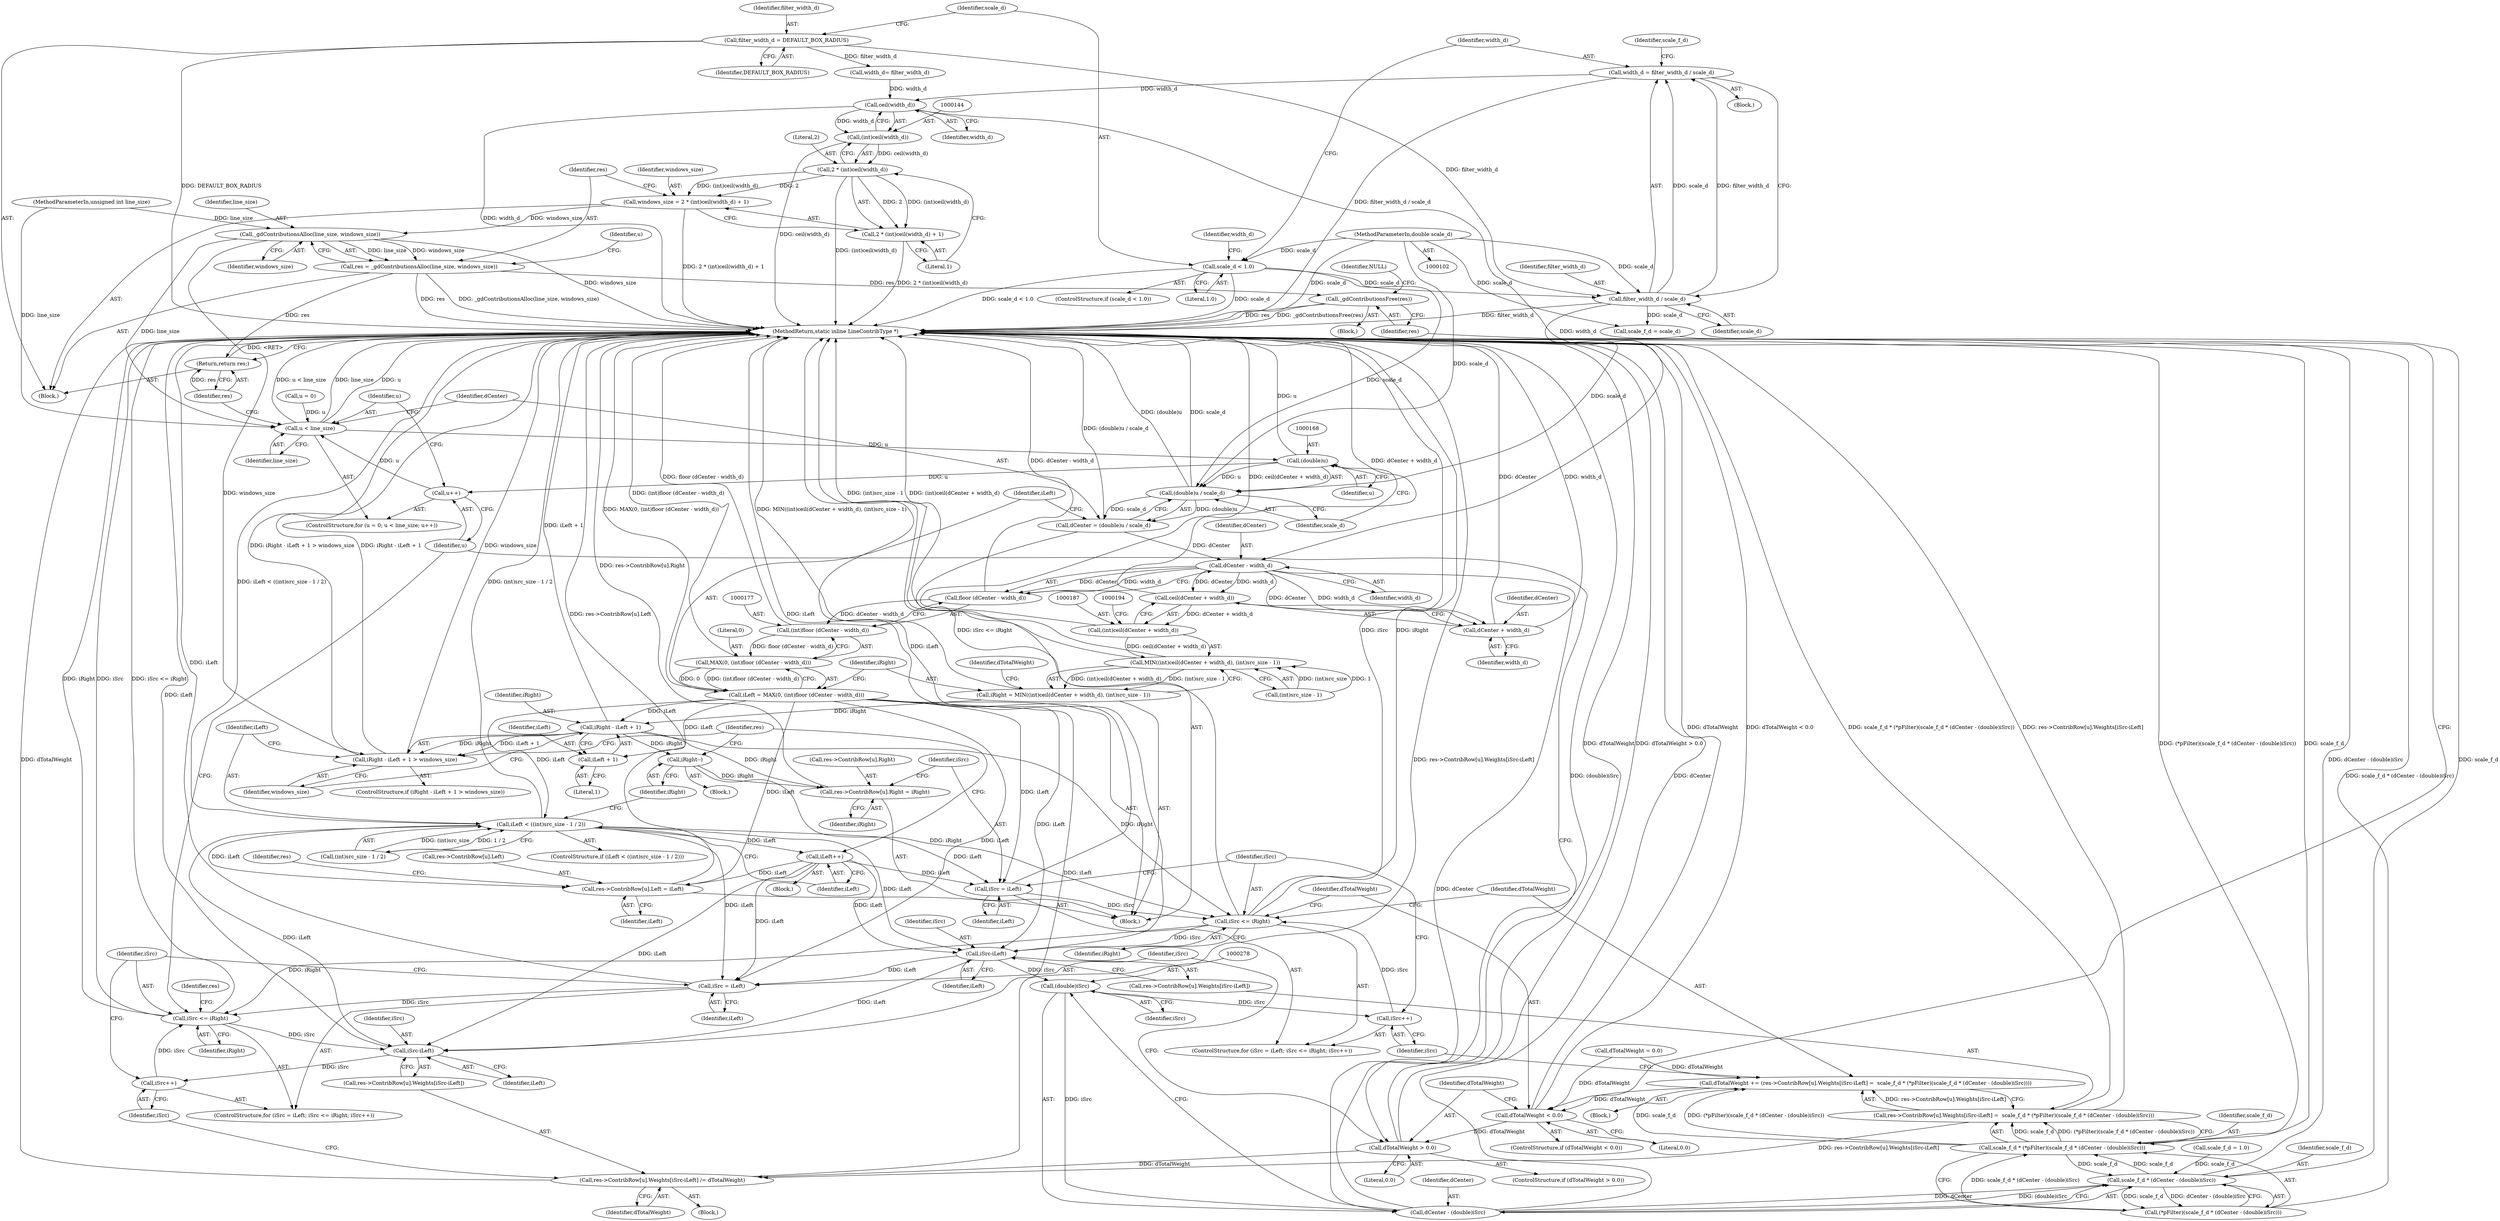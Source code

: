 digraph "0_libgd_7a1aac3343af85b4af4df5f8844946eaa27394ab?w=1@integer" {
"1000125" [label="(Call,width_d = filter_width_d / scale_d)"];
"1000127" [label="(Call,filter_width_d / scale_d)"];
"1000114" [label="(Call,filter_width_d = DEFAULT_BOX_RADIUS)"];
"1000121" [label="(Call,scale_d < 1.0)"];
"1000105" [label="(MethodParameterIn,double scale_d)"];
"1000145" [label="(Call,ceil(width_d))"];
"1000143" [label="(Call,(int)ceil(width_d))"];
"1000141" [label="(Call,2 * (int)ceil(width_d))"];
"1000138" [label="(Call,windows_size = 2 * (int)ceil(width_d) + 1)"];
"1000150" [label="(Call,_gdContributionsAlloc(line_size, windows_size))"];
"1000148" [label="(Call,res = _gdContributionsAlloc(line_size, windows_size))"];
"1000285" [label="(Call,_gdContributionsFree(res))"];
"1000317" [label="(Return,return res;)"];
"1000157" [label="(Call,u < line_size)"];
"1000167" [label="(Call,(double)u)"];
"1000160" [label="(Call,u++)"];
"1000166" [label="(Call,(double)u / scale_d)"];
"1000164" [label="(Call,dCenter = (double)u / scale_d)"];
"1000179" [label="(Call,dCenter - width_d)"];
"1000178" [label="(Call,floor (dCenter - width_d))"];
"1000176" [label="(Call,(int)floor (dCenter - width_d))"];
"1000174" [label="(Call,MAX(0, (int)floor (dCenter - width_d)))"];
"1000172" [label="(Call,iLeft = MAX(0, (int)floor (dCenter - width_d)))"];
"1000204" [label="(Call,iRight - iLeft + 1)"];
"1000203" [label="(Call,iRight - iLeft + 1 > windows_size)"];
"1000226" [label="(Call,iRight--)"];
"1000237" [label="(Call,res->ContribRow[u].Right = iRight)"];
"1000250" [label="(Call,iSrc <= iRight)"];
"1000267" [label="(Call,iSrc-iLeft)"];
"1000277" [label="(Call,(double)iSrc)"];
"1000253" [label="(Call,iSrc++)"];
"1000275" [label="(Call,dCenter - (double)iSrc)"];
"1000273" [label="(Call,scale_f_d * (dCenter - (double)iSrc))"];
"1000270" [label="(Call,scale_f_d * (*pFilter)(scale_f_d * (dCenter - (double)iSrc)))"];
"1000256" [label="(Call,dTotalWeight += (res->ContribRow[u].Weights[iSrc-iLeft] =  scale_f_d * (*pFilter)(scale_f_d * (dCenter - (double)iSrc))))"];
"1000281" [label="(Call,dTotalWeight < 0.0)"];
"1000290" [label="(Call,dTotalWeight > 0.0)"];
"1000304" [label="(Call,res->ContribRow[u].Weights[iSrc-iLeft] /= dTotalWeight)"];
"1000258" [label="(Call,res->ContribRow[u].Weights[iSrc-iLeft] =  scale_f_d * (*pFilter)(scale_f_d * (dCenter - (double)iSrc)))"];
"1000272" [label="(Call,(*pFilter)(scale_f_d * (dCenter - (double)iSrc)))"];
"1000295" [label="(Call,iSrc = iLeft)"];
"1000298" [label="(Call,iSrc <= iRight)"];
"1000313" [label="(Call,iSrc-iLeft)"];
"1000301" [label="(Call,iSrc++)"];
"1000206" [label="(Call,iLeft + 1)"];
"1000212" [label="(Call,iLeft < ((int)src_size - 1 / 2))"];
"1000222" [label="(Call,iLeft++)"];
"1000228" [label="(Call,res->ContribRow[u].Left = iLeft)"];
"1000247" [label="(Call,iSrc = iLeft)"];
"1000188" [label="(Call,ceil(dCenter + width_d))"];
"1000186" [label="(Call,(int)ceil(dCenter + width_d))"];
"1000185" [label="(Call,MIN((int)ceil(dCenter + width_d), (int)src_size - 1))"];
"1000183" [label="(Call,iRight = MIN((int)ceil(dCenter + width_d), (int)src_size - 1))"];
"1000189" [label="(Call,dCenter + width_d)"];
"1000140" [label="(Call,2 * (int)ceil(width_d) + 1)"];
"1000227" [label="(Identifier,iRight)"];
"1000204" [label="(Call,iRight - iLeft + 1)"];
"1000283" [label="(Literal,0.0)"];
"1000124" [label="(Block,)"];
"1000241" [label="(Identifier,res)"];
"1000226" [label="(Call,iRight--)"];
"1000275" [label="(Call,dCenter - (double)iSrc)"];
"1000279" [label="(Identifier,iSrc)"];
"1000277" [label="(Call,(double)iSrc)"];
"1000252" [label="(Identifier,iRight)"];
"1000203" [label="(Call,iRight - iLeft + 1 > windows_size)"];
"1000166" [label="(Call,(double)u / scale_d)"];
"1000257" [label="(Identifier,dTotalWeight)"];
"1000250" [label="(Call,iSrc <= iRight)"];
"1000129" [label="(Identifier,scale_d)"];
"1000272" [label="(Call,(*pFilter)(scale_f_d * (dCenter - (double)iSrc)))"];
"1000127" [label="(Call,filter_width_d / scale_d)"];
"1000183" [label="(Call,iRight = MIN((int)ceil(dCenter + width_d), (int)src_size - 1))"];
"1000302" [label="(Identifier,iSrc)"];
"1000213" [label="(Identifier,iLeft)"];
"1000301" [label="(Call,iSrc++)"];
"1000135" [label="(Call,width_d= filter_width_d)"];
"1000139" [label="(Identifier,windows_size)"];
"1000175" [label="(Literal,0)"];
"1000298" [label="(Call,iSrc <= iRight)"];
"1000180" [label="(Identifier,dCenter)"];
"1000297" [label="(Identifier,iLeft)"];
"1000268" [label="(Identifier,iSrc)"];
"1000225" [label="(Block,)"];
"1000188" [label="(Call,ceil(dCenter + width_d))"];
"1000172" [label="(Call,iLeft = MAX(0, (int)floor (dCenter - width_d)))"];
"1000246" [label="(ControlStructure,for (iSrc = iLeft; iSrc <= iRight; iSrc++))"];
"1000179" [label="(Call,dCenter - width_d)"];
"1000181" [label="(Identifier,width_d)"];
"1000131" [label="(Identifier,scale_f_d)"];
"1000222" [label="(Call,iLeft++)"];
"1000270" [label="(Call,scale_f_d * (*pFilter)(scale_f_d * (dCenter - (double)iSrc)))"];
"1000316" [label="(Identifier,dTotalWeight)"];
"1000185" [label="(Call,MIN((int)ceil(dCenter + width_d), (int)src_size - 1))"];
"1000199" [label="(Identifier,dTotalWeight)"];
"1000165" [label="(Identifier,dCenter)"];
"1000209" [label="(Identifier,windows_size)"];
"1000116" [label="(Identifier,DEFAULT_BOX_RADIUS)"];
"1000173" [label="(Identifier,iLeft)"];
"1000258" [label="(Call,res->ContribRow[u].Weights[iSrc-iLeft] =  scale_f_d * (*pFilter)(scale_f_d * (dCenter - (double)iSrc)))"];
"1000299" [label="(Identifier,iSrc)"];
"1000123" [label="(Literal,1.0)"];
"1000286" [label="(Identifier,res)"];
"1000152" [label="(Identifier,windows_size)"];
"1000253" [label="(Call,iSrc++)"];
"1000115" [label="(Identifier,filter_width_d)"];
"1000212" [label="(Call,iLeft < ((int)src_size - 1 / 2))"];
"1000159" [label="(Identifier,line_size)"];
"1000198" [label="(Call,dTotalWeight = 0.0)"];
"1000120" [label="(ControlStructure,if (scale_d < 1.0))"];
"1000140" [label="(Call,2 * (int)ceil(width_d) + 1)"];
"1000105" [label="(MethodParameterIn,double scale_d)"];
"1000162" [label="(Block,)"];
"1000191" [label="(Identifier,width_d)"];
"1000138" [label="(Call,windows_size = 2 * (int)ceil(width_d) + 1)"];
"1000157" [label="(Call,u < line_size)"];
"1000229" [label="(Call,res->ContribRow[u].Left)"];
"1000259" [label="(Call,res->ContribRow[u].Weights[iSrc-iLeft])"];
"1000189" [label="(Call,dCenter + width_d)"];
"1000107" [label="(Block,)"];
"1000284" [label="(Block,)"];
"1000245" [label="(Identifier,iRight)"];
"1000282" [label="(Identifier,dTotalWeight)"];
"1000148" [label="(Call,res = _gdContributionsAlloc(line_size, windows_size))"];
"1000228" [label="(Call,res->ContribRow[u].Left = iLeft)"];
"1000153" [label="(ControlStructure,for (u = 0; u < line_size; u++))"];
"1000300" [label="(Identifier,iRight)"];
"1000303" [label="(Block,)"];
"1000232" [label="(Identifier,res)"];
"1000154" [label="(Call,u = 0)"];
"1000305" [label="(Call,res->ContribRow[u].Weights[iSrc-iLeft])"];
"1000151" [label="(Identifier,line_size)"];
"1000169" [label="(Identifier,u)"];
"1000143" [label="(Call,(int)ceil(width_d))"];
"1000190" [label="(Identifier,dCenter)"];
"1000161" [label="(Identifier,u)"];
"1000267" [label="(Call,iSrc-iLeft)"];
"1000254" [label="(Identifier,iSrc)"];
"1000114" [label="(Call,filter_width_d = DEFAULT_BOX_RADIUS)"];
"1000285" [label="(Call,_gdContributionsFree(res))"];
"1000291" [label="(Identifier,dTotalWeight)"];
"1000141" [label="(Call,2 * (int)ceil(width_d))"];
"1000186" [label="(Call,(int)ceil(dCenter + width_d))"];
"1000184" [label="(Identifier,iRight)"];
"1000309" [label="(Identifier,res)"];
"1000155" [label="(Identifier,u)"];
"1000314" [label="(Identifier,iSrc)"];
"1000142" [label="(Literal,2)"];
"1000292" [label="(Literal,0.0)"];
"1000110" [label="(Call,scale_f_d = 1.0)"];
"1000269" [label="(Identifier,iLeft)"];
"1000315" [label="(Identifier,iLeft)"];
"1000211" [label="(ControlStructure,if (iLeft < ((int)src_size - 1 / 2)))"];
"1000126" [label="(Identifier,width_d)"];
"1000248" [label="(Identifier,iSrc)"];
"1000318" [label="(Identifier,res)"];
"1000176" [label="(Call,(int)floor (dCenter - width_d))"];
"1000170" [label="(Identifier,scale_d)"];
"1000146" [label="(Identifier,width_d)"];
"1000121" [label="(Call,scale_d < 1.0)"];
"1000290" [label="(Call,dTotalWeight > 0.0)"];
"1000158" [label="(Identifier,u)"];
"1000271" [label="(Identifier,scale_f_d)"];
"1000149" [label="(Identifier,res)"];
"1000238" [label="(Call,res->ContribRow[u].Right)"];
"1000223" [label="(Identifier,iLeft)"];
"1000304" [label="(Call,res->ContribRow[u].Weights[iSrc-iLeft] /= dTotalWeight)"];
"1000122" [label="(Identifier,scale_d)"];
"1000147" [label="(Literal,1)"];
"1000276" [label="(Identifier,dCenter)"];
"1000207" [label="(Identifier,iLeft)"];
"1000255" [label="(Block,)"];
"1000294" [label="(ControlStructure,for (iSrc = iLeft; iSrc <= iRight; iSrc++))"];
"1000288" [label="(Identifier,NULL)"];
"1000192" [label="(Call,(int)src_size - 1)"];
"1000289" [label="(ControlStructure,if (dTotalWeight > 0.0))"];
"1000280" [label="(ControlStructure,if (dTotalWeight < 0.0))"];
"1000128" [label="(Identifier,filter_width_d)"];
"1000150" [label="(Call,_gdContributionsAlloc(line_size, windows_size))"];
"1000313" [label="(Call,iSrc-iLeft)"];
"1000295" [label="(Call,iSrc = iLeft)"];
"1000296" [label="(Identifier,iSrc)"];
"1000125" [label="(Call,width_d = filter_width_d / scale_d)"];
"1000247" [label="(Call,iSrc = iLeft)"];
"1000164" [label="(Call,dCenter = (double)u / scale_d)"];
"1000174" [label="(Call,MAX(0, (int)floor (dCenter - width_d)))"];
"1000251" [label="(Identifier,iSrc)"];
"1000256" [label="(Call,dTotalWeight += (res->ContribRow[u].Weights[iSrc-iLeft] =  scale_f_d * (*pFilter)(scale_f_d * (dCenter - (double)iSrc))))"];
"1000145" [label="(Call,ceil(width_d))"];
"1000214" [label="(Call,(int)src_size - 1 / 2)"];
"1000178" [label="(Call,floor (dCenter - width_d))"];
"1000130" [label="(Call,scale_f_d = scale_d)"];
"1000281" [label="(Call,dTotalWeight < 0.0)"];
"1000205" [label="(Identifier,iRight)"];
"1000236" [label="(Identifier,iLeft)"];
"1000249" [label="(Identifier,iLeft)"];
"1000103" [label="(MethodParameterIn,unsigned int line_size)"];
"1000273" [label="(Call,scale_f_d * (dCenter - (double)iSrc))"];
"1000221" [label="(Block,)"];
"1000237" [label="(Call,res->ContribRow[u].Right = iRight)"];
"1000206" [label="(Call,iLeft + 1)"];
"1000319" [label="(MethodReturn,static inline LineContribType *)"];
"1000317" [label="(Return,return res;)"];
"1000208" [label="(Literal,1)"];
"1000160" [label="(Call,u++)"];
"1000202" [label="(ControlStructure,if (iRight - iLeft + 1 > windows_size))"];
"1000167" [label="(Call,(double)u)"];
"1000274" [label="(Identifier,scale_f_d)"];
"1000136" [label="(Identifier,width_d)"];
"1000125" -> "1000124"  [label="AST: "];
"1000125" -> "1000127"  [label="CFG: "];
"1000126" -> "1000125"  [label="AST: "];
"1000127" -> "1000125"  [label="AST: "];
"1000131" -> "1000125"  [label="CFG: "];
"1000125" -> "1000319"  [label="DDG: filter_width_d / scale_d"];
"1000127" -> "1000125"  [label="DDG: filter_width_d"];
"1000127" -> "1000125"  [label="DDG: scale_d"];
"1000125" -> "1000145"  [label="DDG: width_d"];
"1000127" -> "1000129"  [label="CFG: "];
"1000128" -> "1000127"  [label="AST: "];
"1000129" -> "1000127"  [label="AST: "];
"1000127" -> "1000319"  [label="DDG: filter_width_d"];
"1000114" -> "1000127"  [label="DDG: filter_width_d"];
"1000121" -> "1000127"  [label="DDG: scale_d"];
"1000105" -> "1000127"  [label="DDG: scale_d"];
"1000127" -> "1000130"  [label="DDG: scale_d"];
"1000127" -> "1000166"  [label="DDG: scale_d"];
"1000114" -> "1000107"  [label="AST: "];
"1000114" -> "1000116"  [label="CFG: "];
"1000115" -> "1000114"  [label="AST: "];
"1000116" -> "1000114"  [label="AST: "];
"1000122" -> "1000114"  [label="CFG: "];
"1000114" -> "1000319"  [label="DDG: DEFAULT_BOX_RADIUS"];
"1000114" -> "1000135"  [label="DDG: filter_width_d"];
"1000121" -> "1000120"  [label="AST: "];
"1000121" -> "1000123"  [label="CFG: "];
"1000122" -> "1000121"  [label="AST: "];
"1000123" -> "1000121"  [label="AST: "];
"1000126" -> "1000121"  [label="CFG: "];
"1000136" -> "1000121"  [label="CFG: "];
"1000121" -> "1000319"  [label="DDG: scale_d < 1.0"];
"1000121" -> "1000319"  [label="DDG: scale_d"];
"1000105" -> "1000121"  [label="DDG: scale_d"];
"1000121" -> "1000166"  [label="DDG: scale_d"];
"1000105" -> "1000102"  [label="AST: "];
"1000105" -> "1000319"  [label="DDG: scale_d"];
"1000105" -> "1000130"  [label="DDG: scale_d"];
"1000105" -> "1000166"  [label="DDG: scale_d"];
"1000145" -> "1000143"  [label="AST: "];
"1000145" -> "1000146"  [label="CFG: "];
"1000146" -> "1000145"  [label="AST: "];
"1000143" -> "1000145"  [label="CFG: "];
"1000145" -> "1000319"  [label="DDG: width_d"];
"1000145" -> "1000143"  [label="DDG: width_d"];
"1000135" -> "1000145"  [label="DDG: width_d"];
"1000145" -> "1000179"  [label="DDG: width_d"];
"1000143" -> "1000141"  [label="AST: "];
"1000144" -> "1000143"  [label="AST: "];
"1000141" -> "1000143"  [label="CFG: "];
"1000143" -> "1000319"  [label="DDG: ceil(width_d)"];
"1000143" -> "1000141"  [label="DDG: ceil(width_d)"];
"1000141" -> "1000140"  [label="AST: "];
"1000142" -> "1000141"  [label="AST: "];
"1000147" -> "1000141"  [label="CFG: "];
"1000141" -> "1000319"  [label="DDG: (int)ceil(width_d)"];
"1000141" -> "1000138"  [label="DDG: 2"];
"1000141" -> "1000138"  [label="DDG: (int)ceil(width_d)"];
"1000141" -> "1000140"  [label="DDG: 2"];
"1000141" -> "1000140"  [label="DDG: (int)ceil(width_d)"];
"1000138" -> "1000107"  [label="AST: "];
"1000138" -> "1000140"  [label="CFG: "];
"1000139" -> "1000138"  [label="AST: "];
"1000140" -> "1000138"  [label="AST: "];
"1000149" -> "1000138"  [label="CFG: "];
"1000138" -> "1000319"  [label="DDG: 2 * (int)ceil(width_d) + 1"];
"1000138" -> "1000150"  [label="DDG: windows_size"];
"1000150" -> "1000148"  [label="AST: "];
"1000150" -> "1000152"  [label="CFG: "];
"1000151" -> "1000150"  [label="AST: "];
"1000152" -> "1000150"  [label="AST: "];
"1000148" -> "1000150"  [label="CFG: "];
"1000150" -> "1000319"  [label="DDG: windows_size"];
"1000150" -> "1000148"  [label="DDG: line_size"];
"1000150" -> "1000148"  [label="DDG: windows_size"];
"1000103" -> "1000150"  [label="DDG: line_size"];
"1000150" -> "1000157"  [label="DDG: line_size"];
"1000150" -> "1000203"  [label="DDG: windows_size"];
"1000148" -> "1000107"  [label="AST: "];
"1000149" -> "1000148"  [label="AST: "];
"1000155" -> "1000148"  [label="CFG: "];
"1000148" -> "1000319"  [label="DDG: res"];
"1000148" -> "1000319"  [label="DDG: _gdContributionsAlloc(line_size, windows_size)"];
"1000148" -> "1000285"  [label="DDG: res"];
"1000148" -> "1000317"  [label="DDG: res"];
"1000285" -> "1000284"  [label="AST: "];
"1000285" -> "1000286"  [label="CFG: "];
"1000286" -> "1000285"  [label="AST: "];
"1000288" -> "1000285"  [label="CFG: "];
"1000285" -> "1000319"  [label="DDG: res"];
"1000285" -> "1000319"  [label="DDG: _gdContributionsFree(res)"];
"1000317" -> "1000107"  [label="AST: "];
"1000317" -> "1000318"  [label="CFG: "];
"1000318" -> "1000317"  [label="AST: "];
"1000319" -> "1000317"  [label="CFG: "];
"1000317" -> "1000319"  [label="DDG: <RET>"];
"1000318" -> "1000317"  [label="DDG: res"];
"1000157" -> "1000153"  [label="AST: "];
"1000157" -> "1000159"  [label="CFG: "];
"1000158" -> "1000157"  [label="AST: "];
"1000159" -> "1000157"  [label="AST: "];
"1000165" -> "1000157"  [label="CFG: "];
"1000318" -> "1000157"  [label="CFG: "];
"1000157" -> "1000319"  [label="DDG: u < line_size"];
"1000157" -> "1000319"  [label="DDG: line_size"];
"1000157" -> "1000319"  [label="DDG: u"];
"1000154" -> "1000157"  [label="DDG: u"];
"1000160" -> "1000157"  [label="DDG: u"];
"1000103" -> "1000157"  [label="DDG: line_size"];
"1000157" -> "1000167"  [label="DDG: u"];
"1000167" -> "1000166"  [label="AST: "];
"1000167" -> "1000169"  [label="CFG: "];
"1000168" -> "1000167"  [label="AST: "];
"1000169" -> "1000167"  [label="AST: "];
"1000170" -> "1000167"  [label="CFG: "];
"1000167" -> "1000319"  [label="DDG: u"];
"1000167" -> "1000160"  [label="DDG: u"];
"1000167" -> "1000166"  [label="DDG: u"];
"1000160" -> "1000153"  [label="AST: "];
"1000160" -> "1000161"  [label="CFG: "];
"1000161" -> "1000160"  [label="AST: "];
"1000158" -> "1000160"  [label="CFG: "];
"1000166" -> "1000164"  [label="AST: "];
"1000166" -> "1000170"  [label="CFG: "];
"1000170" -> "1000166"  [label="AST: "];
"1000164" -> "1000166"  [label="CFG: "];
"1000166" -> "1000319"  [label="DDG: (double)u"];
"1000166" -> "1000319"  [label="DDG: scale_d"];
"1000166" -> "1000164"  [label="DDG: (double)u"];
"1000166" -> "1000164"  [label="DDG: scale_d"];
"1000164" -> "1000162"  [label="AST: "];
"1000165" -> "1000164"  [label="AST: "];
"1000173" -> "1000164"  [label="CFG: "];
"1000164" -> "1000319"  [label="DDG: (double)u / scale_d"];
"1000164" -> "1000179"  [label="DDG: dCenter"];
"1000179" -> "1000178"  [label="AST: "];
"1000179" -> "1000181"  [label="CFG: "];
"1000180" -> "1000179"  [label="AST: "];
"1000181" -> "1000179"  [label="AST: "];
"1000178" -> "1000179"  [label="CFG: "];
"1000179" -> "1000178"  [label="DDG: dCenter"];
"1000179" -> "1000178"  [label="DDG: width_d"];
"1000179" -> "1000188"  [label="DDG: dCenter"];
"1000179" -> "1000188"  [label="DDG: width_d"];
"1000179" -> "1000189"  [label="DDG: dCenter"];
"1000179" -> "1000189"  [label="DDG: width_d"];
"1000179" -> "1000275"  [label="DDG: dCenter"];
"1000178" -> "1000176"  [label="AST: "];
"1000176" -> "1000178"  [label="CFG: "];
"1000178" -> "1000319"  [label="DDG: dCenter - width_d"];
"1000178" -> "1000176"  [label="DDG: dCenter - width_d"];
"1000176" -> "1000174"  [label="AST: "];
"1000177" -> "1000176"  [label="AST: "];
"1000174" -> "1000176"  [label="CFG: "];
"1000176" -> "1000319"  [label="DDG: floor (dCenter - width_d)"];
"1000176" -> "1000174"  [label="DDG: floor (dCenter - width_d)"];
"1000174" -> "1000172"  [label="AST: "];
"1000175" -> "1000174"  [label="AST: "];
"1000172" -> "1000174"  [label="CFG: "];
"1000174" -> "1000319"  [label="DDG: (int)floor (dCenter - width_d)"];
"1000174" -> "1000172"  [label="DDG: 0"];
"1000174" -> "1000172"  [label="DDG: (int)floor (dCenter - width_d)"];
"1000172" -> "1000162"  [label="AST: "];
"1000173" -> "1000172"  [label="AST: "];
"1000184" -> "1000172"  [label="CFG: "];
"1000172" -> "1000319"  [label="DDG: MAX(0, (int)floor (dCenter - width_d))"];
"1000172" -> "1000204"  [label="DDG: iLeft"];
"1000172" -> "1000206"  [label="DDG: iLeft"];
"1000172" -> "1000212"  [label="DDG: iLeft"];
"1000172" -> "1000228"  [label="DDG: iLeft"];
"1000172" -> "1000247"  [label="DDG: iLeft"];
"1000172" -> "1000267"  [label="DDG: iLeft"];
"1000172" -> "1000295"  [label="DDG: iLeft"];
"1000172" -> "1000313"  [label="DDG: iLeft"];
"1000204" -> "1000203"  [label="AST: "];
"1000204" -> "1000206"  [label="CFG: "];
"1000205" -> "1000204"  [label="AST: "];
"1000206" -> "1000204"  [label="AST: "];
"1000209" -> "1000204"  [label="CFG: "];
"1000204" -> "1000319"  [label="DDG: iLeft + 1"];
"1000204" -> "1000203"  [label="DDG: iRight"];
"1000204" -> "1000203"  [label="DDG: iLeft + 1"];
"1000183" -> "1000204"  [label="DDG: iRight"];
"1000204" -> "1000226"  [label="DDG: iRight"];
"1000204" -> "1000237"  [label="DDG: iRight"];
"1000204" -> "1000250"  [label="DDG: iRight"];
"1000203" -> "1000202"  [label="AST: "];
"1000203" -> "1000209"  [label="CFG: "];
"1000209" -> "1000203"  [label="AST: "];
"1000213" -> "1000203"  [label="CFG: "];
"1000232" -> "1000203"  [label="CFG: "];
"1000203" -> "1000319"  [label="DDG: windows_size"];
"1000203" -> "1000319"  [label="DDG: iRight - iLeft + 1 > windows_size"];
"1000203" -> "1000319"  [label="DDG: iRight - iLeft + 1"];
"1000226" -> "1000225"  [label="AST: "];
"1000226" -> "1000227"  [label="CFG: "];
"1000227" -> "1000226"  [label="AST: "];
"1000232" -> "1000226"  [label="CFG: "];
"1000226" -> "1000237"  [label="DDG: iRight"];
"1000226" -> "1000250"  [label="DDG: iRight"];
"1000237" -> "1000162"  [label="AST: "];
"1000237" -> "1000245"  [label="CFG: "];
"1000238" -> "1000237"  [label="AST: "];
"1000245" -> "1000237"  [label="AST: "];
"1000248" -> "1000237"  [label="CFG: "];
"1000237" -> "1000319"  [label="DDG: res->ContribRow[u].Right"];
"1000250" -> "1000246"  [label="AST: "];
"1000250" -> "1000252"  [label="CFG: "];
"1000251" -> "1000250"  [label="AST: "];
"1000252" -> "1000250"  [label="AST: "];
"1000257" -> "1000250"  [label="CFG: "];
"1000282" -> "1000250"  [label="CFG: "];
"1000250" -> "1000319"  [label="DDG: iSrc"];
"1000250" -> "1000319"  [label="DDG: iRight"];
"1000250" -> "1000319"  [label="DDG: iSrc <= iRight"];
"1000247" -> "1000250"  [label="DDG: iSrc"];
"1000253" -> "1000250"  [label="DDG: iSrc"];
"1000250" -> "1000267"  [label="DDG: iSrc"];
"1000250" -> "1000298"  [label="DDG: iRight"];
"1000267" -> "1000259"  [label="AST: "];
"1000267" -> "1000269"  [label="CFG: "];
"1000268" -> "1000267"  [label="AST: "];
"1000269" -> "1000267"  [label="AST: "];
"1000259" -> "1000267"  [label="CFG: "];
"1000267" -> "1000319"  [label="DDG: iLeft"];
"1000222" -> "1000267"  [label="DDG: iLeft"];
"1000212" -> "1000267"  [label="DDG: iLeft"];
"1000267" -> "1000277"  [label="DDG: iSrc"];
"1000267" -> "1000295"  [label="DDG: iLeft"];
"1000267" -> "1000313"  [label="DDG: iLeft"];
"1000277" -> "1000275"  [label="AST: "];
"1000277" -> "1000279"  [label="CFG: "];
"1000278" -> "1000277"  [label="AST: "];
"1000279" -> "1000277"  [label="AST: "];
"1000275" -> "1000277"  [label="CFG: "];
"1000277" -> "1000253"  [label="DDG: iSrc"];
"1000277" -> "1000275"  [label="DDG: iSrc"];
"1000253" -> "1000246"  [label="AST: "];
"1000253" -> "1000254"  [label="CFG: "];
"1000254" -> "1000253"  [label="AST: "];
"1000251" -> "1000253"  [label="CFG: "];
"1000275" -> "1000273"  [label="AST: "];
"1000276" -> "1000275"  [label="AST: "];
"1000273" -> "1000275"  [label="CFG: "];
"1000275" -> "1000319"  [label="DDG: dCenter"];
"1000275" -> "1000319"  [label="DDG: (double)iSrc"];
"1000275" -> "1000273"  [label="DDG: dCenter"];
"1000275" -> "1000273"  [label="DDG: (double)iSrc"];
"1000273" -> "1000272"  [label="AST: "];
"1000274" -> "1000273"  [label="AST: "];
"1000272" -> "1000273"  [label="CFG: "];
"1000273" -> "1000319"  [label="DDG: dCenter - (double)iSrc"];
"1000273" -> "1000270"  [label="DDG: scale_f_d"];
"1000273" -> "1000272"  [label="DDG: scale_f_d"];
"1000273" -> "1000272"  [label="DDG: dCenter - (double)iSrc"];
"1000130" -> "1000273"  [label="DDG: scale_f_d"];
"1000110" -> "1000273"  [label="DDG: scale_f_d"];
"1000270" -> "1000273"  [label="DDG: scale_f_d"];
"1000270" -> "1000258"  [label="AST: "];
"1000270" -> "1000272"  [label="CFG: "];
"1000271" -> "1000270"  [label="AST: "];
"1000272" -> "1000270"  [label="AST: "];
"1000258" -> "1000270"  [label="CFG: "];
"1000270" -> "1000319"  [label="DDG: (*pFilter)(scale_f_d * (dCenter - (double)iSrc))"];
"1000270" -> "1000319"  [label="DDG: scale_f_d"];
"1000270" -> "1000256"  [label="DDG: scale_f_d"];
"1000270" -> "1000256"  [label="DDG: (*pFilter)(scale_f_d * (dCenter - (double)iSrc))"];
"1000270" -> "1000258"  [label="DDG: scale_f_d"];
"1000270" -> "1000258"  [label="DDG: (*pFilter)(scale_f_d * (dCenter - (double)iSrc))"];
"1000272" -> "1000270"  [label="DDG: scale_f_d * (dCenter - (double)iSrc)"];
"1000256" -> "1000255"  [label="AST: "];
"1000256" -> "1000258"  [label="CFG: "];
"1000257" -> "1000256"  [label="AST: "];
"1000258" -> "1000256"  [label="AST: "];
"1000254" -> "1000256"  [label="CFG: "];
"1000198" -> "1000256"  [label="DDG: dTotalWeight"];
"1000258" -> "1000256"  [label="DDG: res->ContribRow[u].Weights[iSrc-iLeft]"];
"1000256" -> "1000281"  [label="DDG: dTotalWeight"];
"1000281" -> "1000280"  [label="AST: "];
"1000281" -> "1000283"  [label="CFG: "];
"1000282" -> "1000281"  [label="AST: "];
"1000283" -> "1000281"  [label="AST: "];
"1000286" -> "1000281"  [label="CFG: "];
"1000291" -> "1000281"  [label="CFG: "];
"1000281" -> "1000319"  [label="DDG: dTotalWeight"];
"1000281" -> "1000319"  [label="DDG: dTotalWeight < 0.0"];
"1000198" -> "1000281"  [label="DDG: dTotalWeight"];
"1000281" -> "1000290"  [label="DDG: dTotalWeight"];
"1000290" -> "1000289"  [label="AST: "];
"1000290" -> "1000292"  [label="CFG: "];
"1000291" -> "1000290"  [label="AST: "];
"1000292" -> "1000290"  [label="AST: "];
"1000296" -> "1000290"  [label="CFG: "];
"1000161" -> "1000290"  [label="CFG: "];
"1000290" -> "1000319"  [label="DDG: dTotalWeight"];
"1000290" -> "1000319"  [label="DDG: dTotalWeight > 0.0"];
"1000290" -> "1000304"  [label="DDG: dTotalWeight"];
"1000304" -> "1000303"  [label="AST: "];
"1000304" -> "1000316"  [label="CFG: "];
"1000305" -> "1000304"  [label="AST: "];
"1000316" -> "1000304"  [label="AST: "];
"1000302" -> "1000304"  [label="CFG: "];
"1000304" -> "1000319"  [label="DDG: dTotalWeight"];
"1000304" -> "1000319"  [label="DDG: res->ContribRow[u].Weights[iSrc-iLeft]"];
"1000258" -> "1000304"  [label="DDG: res->ContribRow[u].Weights[iSrc-iLeft]"];
"1000259" -> "1000258"  [label="AST: "];
"1000258" -> "1000319"  [label="DDG: res->ContribRow[u].Weights[iSrc-iLeft]"];
"1000258" -> "1000319"  [label="DDG: scale_f_d * (*pFilter)(scale_f_d * (dCenter - (double)iSrc))"];
"1000272" -> "1000319"  [label="DDG: scale_f_d * (dCenter - (double)iSrc)"];
"1000295" -> "1000294"  [label="AST: "];
"1000295" -> "1000297"  [label="CFG: "];
"1000296" -> "1000295"  [label="AST: "];
"1000297" -> "1000295"  [label="AST: "];
"1000299" -> "1000295"  [label="CFG: "];
"1000295" -> "1000319"  [label="DDG: iLeft"];
"1000222" -> "1000295"  [label="DDG: iLeft"];
"1000212" -> "1000295"  [label="DDG: iLeft"];
"1000295" -> "1000298"  [label="DDG: iSrc"];
"1000298" -> "1000294"  [label="AST: "];
"1000298" -> "1000300"  [label="CFG: "];
"1000299" -> "1000298"  [label="AST: "];
"1000300" -> "1000298"  [label="AST: "];
"1000309" -> "1000298"  [label="CFG: "];
"1000161" -> "1000298"  [label="CFG: "];
"1000298" -> "1000319"  [label="DDG: iSrc <= iRight"];
"1000298" -> "1000319"  [label="DDG: iSrc"];
"1000298" -> "1000319"  [label="DDG: iRight"];
"1000301" -> "1000298"  [label="DDG: iSrc"];
"1000298" -> "1000313"  [label="DDG: iSrc"];
"1000313" -> "1000305"  [label="AST: "];
"1000313" -> "1000315"  [label="CFG: "];
"1000314" -> "1000313"  [label="AST: "];
"1000315" -> "1000313"  [label="AST: "];
"1000305" -> "1000313"  [label="CFG: "];
"1000313" -> "1000319"  [label="DDG: iLeft"];
"1000313" -> "1000301"  [label="DDG: iSrc"];
"1000222" -> "1000313"  [label="DDG: iLeft"];
"1000212" -> "1000313"  [label="DDG: iLeft"];
"1000301" -> "1000294"  [label="AST: "];
"1000301" -> "1000302"  [label="CFG: "];
"1000302" -> "1000301"  [label="AST: "];
"1000299" -> "1000301"  [label="CFG: "];
"1000206" -> "1000208"  [label="CFG: "];
"1000207" -> "1000206"  [label="AST: "];
"1000208" -> "1000206"  [label="AST: "];
"1000212" -> "1000211"  [label="AST: "];
"1000212" -> "1000214"  [label="CFG: "];
"1000213" -> "1000212"  [label="AST: "];
"1000214" -> "1000212"  [label="AST: "];
"1000223" -> "1000212"  [label="CFG: "];
"1000227" -> "1000212"  [label="CFG: "];
"1000212" -> "1000319"  [label="DDG: (int)src_size - 1 / 2"];
"1000212" -> "1000319"  [label="DDG: iLeft < ((int)src_size - 1 / 2)"];
"1000214" -> "1000212"  [label="DDG: (int)src_size"];
"1000214" -> "1000212"  [label="DDG: 1 / 2"];
"1000212" -> "1000222"  [label="DDG: iLeft"];
"1000212" -> "1000228"  [label="DDG: iLeft"];
"1000212" -> "1000247"  [label="DDG: iLeft"];
"1000222" -> "1000221"  [label="AST: "];
"1000222" -> "1000223"  [label="CFG: "];
"1000223" -> "1000222"  [label="AST: "];
"1000232" -> "1000222"  [label="CFG: "];
"1000222" -> "1000228"  [label="DDG: iLeft"];
"1000222" -> "1000247"  [label="DDG: iLeft"];
"1000228" -> "1000162"  [label="AST: "];
"1000228" -> "1000236"  [label="CFG: "];
"1000229" -> "1000228"  [label="AST: "];
"1000236" -> "1000228"  [label="AST: "];
"1000241" -> "1000228"  [label="CFG: "];
"1000228" -> "1000319"  [label="DDG: res->ContribRow[u].Left"];
"1000247" -> "1000246"  [label="AST: "];
"1000247" -> "1000249"  [label="CFG: "];
"1000248" -> "1000247"  [label="AST: "];
"1000249" -> "1000247"  [label="AST: "];
"1000251" -> "1000247"  [label="CFG: "];
"1000247" -> "1000319"  [label="DDG: iLeft"];
"1000188" -> "1000186"  [label="AST: "];
"1000188" -> "1000189"  [label="CFG: "];
"1000189" -> "1000188"  [label="AST: "];
"1000186" -> "1000188"  [label="CFG: "];
"1000188" -> "1000319"  [label="DDG: dCenter + width_d"];
"1000188" -> "1000186"  [label="DDG: dCenter + width_d"];
"1000186" -> "1000185"  [label="AST: "];
"1000187" -> "1000186"  [label="AST: "];
"1000194" -> "1000186"  [label="CFG: "];
"1000186" -> "1000319"  [label="DDG: ceil(dCenter + width_d)"];
"1000186" -> "1000185"  [label="DDG: ceil(dCenter + width_d)"];
"1000185" -> "1000183"  [label="AST: "];
"1000185" -> "1000192"  [label="CFG: "];
"1000192" -> "1000185"  [label="AST: "];
"1000183" -> "1000185"  [label="CFG: "];
"1000185" -> "1000319"  [label="DDG: (int)ceil(dCenter + width_d)"];
"1000185" -> "1000319"  [label="DDG: (int)src_size - 1"];
"1000185" -> "1000183"  [label="DDG: (int)ceil(dCenter + width_d)"];
"1000185" -> "1000183"  [label="DDG: (int)src_size - 1"];
"1000192" -> "1000185"  [label="DDG: (int)src_size"];
"1000192" -> "1000185"  [label="DDG: 1"];
"1000183" -> "1000162"  [label="AST: "];
"1000184" -> "1000183"  [label="AST: "];
"1000199" -> "1000183"  [label="CFG: "];
"1000183" -> "1000319"  [label="DDG: MIN((int)ceil(dCenter + width_d), (int)src_size - 1)"];
"1000189" -> "1000191"  [label="CFG: "];
"1000190" -> "1000189"  [label="AST: "];
"1000191" -> "1000189"  [label="AST: "];
"1000189" -> "1000319"  [label="DDG: dCenter"];
"1000189" -> "1000319"  [label="DDG: width_d"];
"1000140" -> "1000147"  [label="CFG: "];
"1000147" -> "1000140"  [label="AST: "];
"1000140" -> "1000319"  [label="DDG: 2 * (int)ceil(width_d)"];
}
